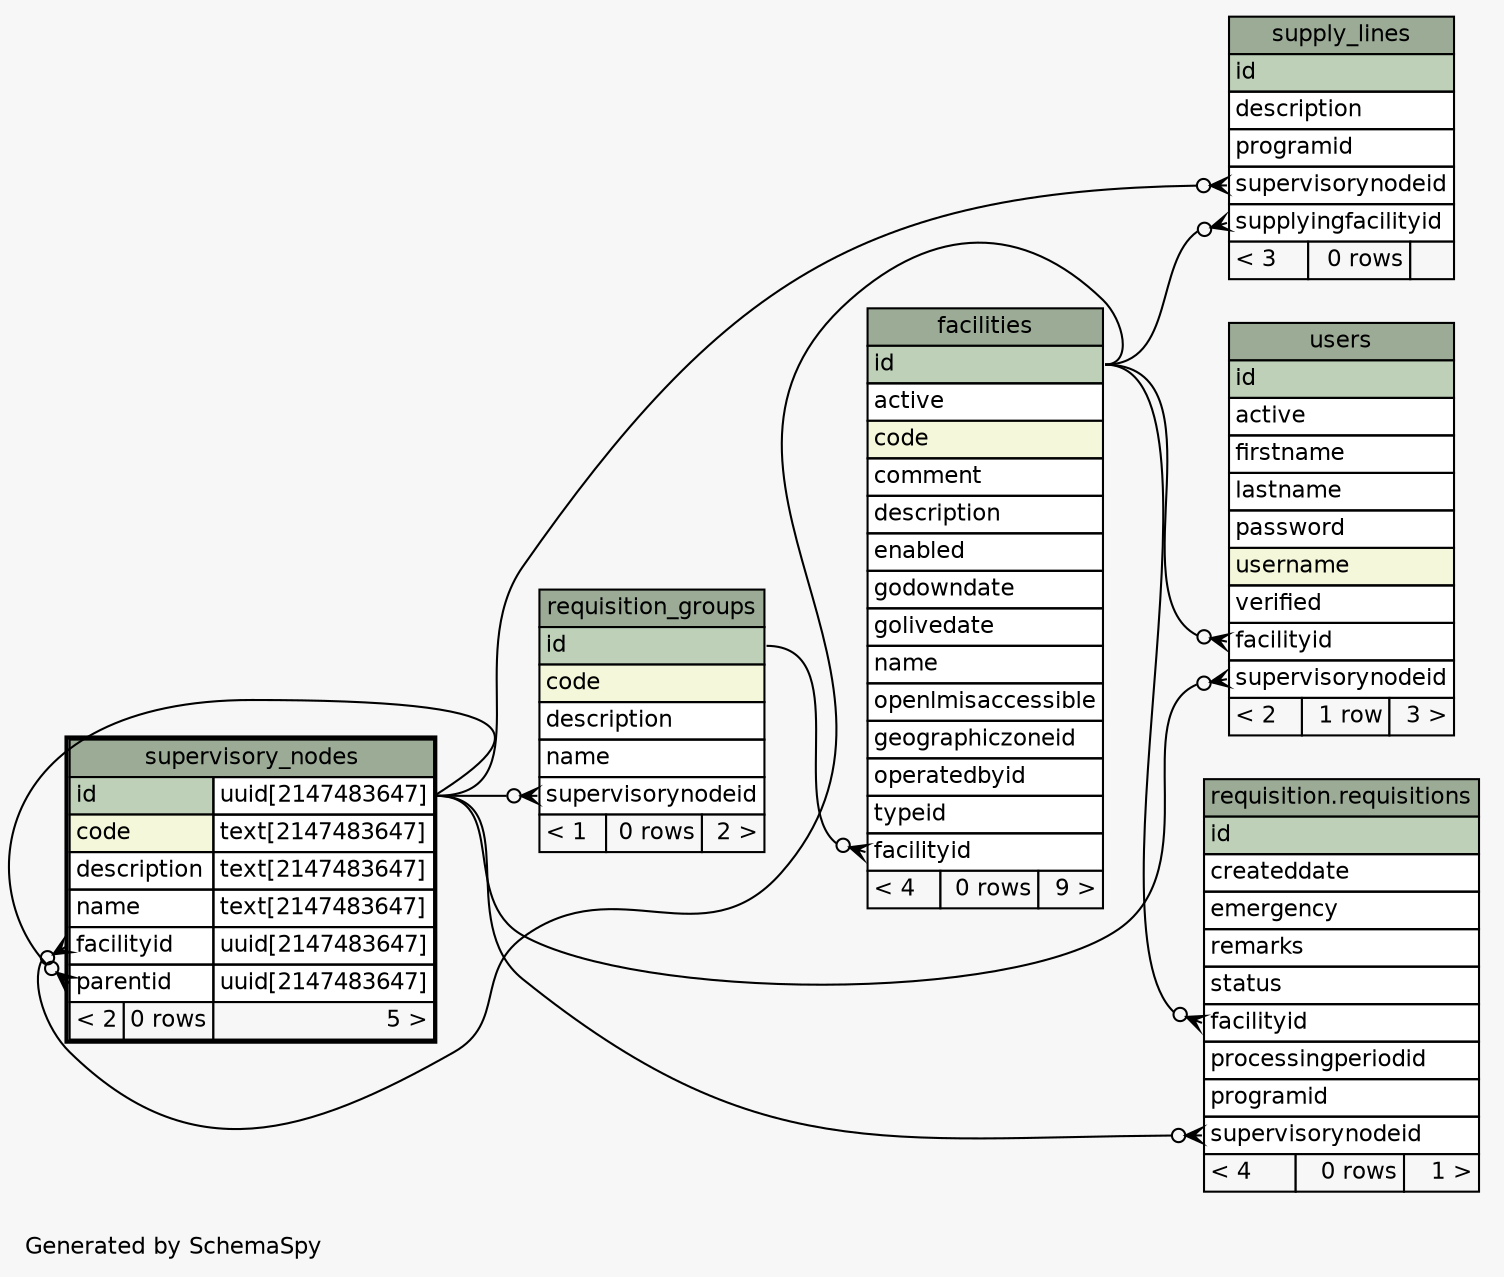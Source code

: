 // dot 2.38.0 on Linux 4.1.17-22.30.amzn1.x86_64
// SchemaSpy rev 590
digraph "oneDegreeRelationshipsDiagram" {
  graph [
    rankdir="RL"
    bgcolor="#f7f7f7"
    label="\nGenerated by SchemaSpy"
    labeljust="l"
    nodesep="0.18"
    ranksep="0.46"
    fontname="Helvetica"
    fontsize="11"
  ];
  node [
    fontname="Helvetica"
    fontsize="11"
    shape="plaintext"
  ];
  edge [
    arrowsize="0.8"
  ];
  "facilities":"facilityid":w -> "requisition_groups":"id":e [arrowhead=none dir=back arrowtail=crowodot];
  "requisition_groups":"supervisorynodeid":w -> "supervisory_nodes":"id.type":e [arrowhead=none dir=back arrowtail=crowodot];
  "requisition.requisitions":"facilityid":w -> "facilities":"id":e [arrowhead=none dir=back arrowtail=crowodot];
  "requisition.requisitions":"supervisorynodeid":w -> "supervisory_nodes":"id.type":e [arrowhead=none dir=back arrowtail=crowodot];
  "supervisory_nodes":"facilityid":w -> "facilities":"id":e [arrowhead=none dir=back arrowtail=crowodot];
  "supervisory_nodes":"parentid":w -> "supervisory_nodes":"id.type":e [arrowhead=none dir=back arrowtail=crowodot];
  "supply_lines":"supervisorynodeid":w -> "supervisory_nodes":"id.type":e [arrowhead=none dir=back arrowtail=crowodot];
  "supply_lines":"supplyingfacilityid":w -> "facilities":"id":e [arrowhead=none dir=back arrowtail=crowodot];
  "users":"facilityid":w -> "facilities":"id":e [arrowhead=none dir=back arrowtail=crowodot];
  "users":"supervisorynodeid":w -> "supervisory_nodes":"id.type":e [arrowhead=none dir=back arrowtail=crowodot];
  "facilities" [
    label=<
    <TABLE BORDER="0" CELLBORDER="1" CELLSPACING="0" BGCOLOR="#ffffff">
      <TR><TD COLSPAN="3" BGCOLOR="#9bab96" ALIGN="CENTER">facilities</TD></TR>
      <TR><TD PORT="id" COLSPAN="3" BGCOLOR="#bed1b8" ALIGN="LEFT">id</TD></TR>
      <TR><TD PORT="active" COLSPAN="3" ALIGN="LEFT">active</TD></TR>
      <TR><TD PORT="code" COLSPAN="3" BGCOLOR="#f4f7da" ALIGN="LEFT">code</TD></TR>
      <TR><TD PORT="comment" COLSPAN="3" ALIGN="LEFT">comment</TD></TR>
      <TR><TD PORT="description" COLSPAN="3" ALIGN="LEFT">description</TD></TR>
      <TR><TD PORT="enabled" COLSPAN="3" ALIGN="LEFT">enabled</TD></TR>
      <TR><TD PORT="godowndate" COLSPAN="3" ALIGN="LEFT">godowndate</TD></TR>
      <TR><TD PORT="golivedate" COLSPAN="3" ALIGN="LEFT">golivedate</TD></TR>
      <TR><TD PORT="name" COLSPAN="3" ALIGN="LEFT">name</TD></TR>
      <TR><TD PORT="openlmisaccessible" COLSPAN="3" ALIGN="LEFT">openlmisaccessible</TD></TR>
      <TR><TD PORT="geographiczoneid" COLSPAN="3" ALIGN="LEFT">geographiczoneid</TD></TR>
      <TR><TD PORT="operatedbyid" COLSPAN="3" ALIGN="LEFT">operatedbyid</TD></TR>
      <TR><TD PORT="typeid" COLSPAN="3" ALIGN="LEFT">typeid</TD></TR>
      <TR><TD PORT="facilityid" COLSPAN="3" ALIGN="LEFT">facilityid</TD></TR>
      <TR><TD ALIGN="LEFT" BGCOLOR="#f7f7f7">&lt; 4</TD><TD ALIGN="RIGHT" BGCOLOR="#f7f7f7">0 rows</TD><TD ALIGN="RIGHT" BGCOLOR="#f7f7f7">9 &gt;</TD></TR>
    </TABLE>>
    URL="facilities.html"
    tooltip="facilities"
  ];
  "requisition_groups" [
    label=<
    <TABLE BORDER="0" CELLBORDER="1" CELLSPACING="0" BGCOLOR="#ffffff">
      <TR><TD COLSPAN="3" BGCOLOR="#9bab96" ALIGN="CENTER">requisition_groups</TD></TR>
      <TR><TD PORT="id" COLSPAN="3" BGCOLOR="#bed1b8" ALIGN="LEFT">id</TD></TR>
      <TR><TD PORT="code" COLSPAN="3" BGCOLOR="#f4f7da" ALIGN="LEFT">code</TD></TR>
      <TR><TD PORT="description" COLSPAN="3" ALIGN="LEFT">description</TD></TR>
      <TR><TD PORT="name" COLSPAN="3" ALIGN="LEFT">name</TD></TR>
      <TR><TD PORT="supervisorynodeid" COLSPAN="3" ALIGN="LEFT">supervisorynodeid</TD></TR>
      <TR><TD ALIGN="LEFT" BGCOLOR="#f7f7f7">&lt; 1</TD><TD ALIGN="RIGHT" BGCOLOR="#f7f7f7">0 rows</TD><TD ALIGN="RIGHT" BGCOLOR="#f7f7f7">2 &gt;</TD></TR>
    </TABLE>>
    URL="requisition_groups.html"
    tooltip="requisition_groups"
  ];
  "requisition.requisitions" [
    label=<
    <TABLE BORDER="0" CELLBORDER="1" CELLSPACING="0" BGCOLOR="#ffffff">
      <TR><TD COLSPAN="3" BGCOLOR="#9bab96" ALIGN="CENTER">requisition.requisitions</TD></TR>
      <TR><TD PORT="id" COLSPAN="3" BGCOLOR="#bed1b8" ALIGN="LEFT">id</TD></TR>
      <TR><TD PORT="createddate" COLSPAN="3" ALIGN="LEFT">createddate</TD></TR>
      <TR><TD PORT="emergency" COLSPAN="3" ALIGN="LEFT">emergency</TD></TR>
      <TR><TD PORT="remarks" COLSPAN="3" ALIGN="LEFT">remarks</TD></TR>
      <TR><TD PORT="status" COLSPAN="3" ALIGN="LEFT">status</TD></TR>
      <TR><TD PORT="facilityid" COLSPAN="3" ALIGN="LEFT">facilityid</TD></TR>
      <TR><TD PORT="processingperiodid" COLSPAN="3" ALIGN="LEFT">processingperiodid</TD></TR>
      <TR><TD PORT="programid" COLSPAN="3" ALIGN="LEFT">programid</TD></TR>
      <TR><TD PORT="supervisorynodeid" COLSPAN="3" ALIGN="LEFT">supervisorynodeid</TD></TR>
      <TR><TD ALIGN="LEFT" BGCOLOR="#f7f7f7">&lt; 4</TD><TD ALIGN="RIGHT" BGCOLOR="#f7f7f7">0 rows</TD><TD ALIGN="RIGHT" BGCOLOR="#f7f7f7">1 &gt;</TD></TR>
    </TABLE>>
    URL="../../requisition/tables/requisitions.html"
    tooltip="requisition.requisitions"
  ];
  "supervisory_nodes" [
    label=<
    <TABLE BORDER="2" CELLBORDER="1" CELLSPACING="0" BGCOLOR="#ffffff">
      <TR><TD COLSPAN="3" BGCOLOR="#9bab96" ALIGN="CENTER">supervisory_nodes</TD></TR>
      <TR><TD PORT="id" COLSPAN="2" BGCOLOR="#bed1b8" ALIGN="LEFT">id</TD><TD PORT="id.type" ALIGN="LEFT">uuid[2147483647]</TD></TR>
      <TR><TD PORT="code" COLSPAN="2" BGCOLOR="#f4f7da" ALIGN="LEFT">code</TD><TD PORT="code.type" ALIGN="LEFT">text[2147483647]</TD></TR>
      <TR><TD PORT="description" COLSPAN="2" ALIGN="LEFT">description</TD><TD PORT="description.type" ALIGN="LEFT">text[2147483647]</TD></TR>
      <TR><TD PORT="name" COLSPAN="2" ALIGN="LEFT">name</TD><TD PORT="name.type" ALIGN="LEFT">text[2147483647]</TD></TR>
      <TR><TD PORT="facilityid" COLSPAN="2" ALIGN="LEFT">facilityid</TD><TD PORT="facilityid.type" ALIGN="LEFT">uuid[2147483647]</TD></TR>
      <TR><TD PORT="parentid" COLSPAN="2" ALIGN="LEFT">parentid</TD><TD PORT="parentid.type" ALIGN="LEFT">uuid[2147483647]</TD></TR>
      <TR><TD ALIGN="LEFT" BGCOLOR="#f7f7f7">&lt; 2</TD><TD ALIGN="RIGHT" BGCOLOR="#f7f7f7">0 rows</TD><TD ALIGN="RIGHT" BGCOLOR="#f7f7f7">5 &gt;</TD></TR>
    </TABLE>>
    URL="supervisory_nodes.html"
    tooltip="supervisory_nodes"
  ];
  "supply_lines" [
    label=<
    <TABLE BORDER="0" CELLBORDER="1" CELLSPACING="0" BGCOLOR="#ffffff">
      <TR><TD COLSPAN="3" BGCOLOR="#9bab96" ALIGN="CENTER">supply_lines</TD></TR>
      <TR><TD PORT="id" COLSPAN="3" BGCOLOR="#bed1b8" ALIGN="LEFT">id</TD></TR>
      <TR><TD PORT="description" COLSPAN="3" ALIGN="LEFT">description</TD></TR>
      <TR><TD PORT="programid" COLSPAN="3" ALIGN="LEFT">programid</TD></TR>
      <TR><TD PORT="supervisorynodeid" COLSPAN="3" ALIGN="LEFT">supervisorynodeid</TD></TR>
      <TR><TD PORT="supplyingfacilityid" COLSPAN="3" ALIGN="LEFT">supplyingfacilityid</TD></TR>
      <TR><TD ALIGN="LEFT" BGCOLOR="#f7f7f7">&lt; 3</TD><TD ALIGN="RIGHT" BGCOLOR="#f7f7f7">0 rows</TD><TD ALIGN="RIGHT" BGCOLOR="#f7f7f7">  </TD></TR>
    </TABLE>>
    URL="supply_lines.html"
    tooltip="supply_lines"
  ];
  "users" [
    label=<
    <TABLE BORDER="0" CELLBORDER="1" CELLSPACING="0" BGCOLOR="#ffffff">
      <TR><TD COLSPAN="3" BGCOLOR="#9bab96" ALIGN="CENTER">users</TD></TR>
      <TR><TD PORT="id" COLSPAN="3" BGCOLOR="#bed1b8" ALIGN="LEFT">id</TD></TR>
      <TR><TD PORT="active" COLSPAN="3" ALIGN="LEFT">active</TD></TR>
      <TR><TD PORT="firstname" COLSPAN="3" ALIGN="LEFT">firstname</TD></TR>
      <TR><TD PORT="lastname" COLSPAN="3" ALIGN="LEFT">lastname</TD></TR>
      <TR><TD PORT="password" COLSPAN="3" ALIGN="LEFT">password</TD></TR>
      <TR><TD PORT="username" COLSPAN="3" BGCOLOR="#f4f7da" ALIGN="LEFT">username</TD></TR>
      <TR><TD PORT="verified" COLSPAN="3" ALIGN="LEFT">verified</TD></TR>
      <TR><TD PORT="facilityid" COLSPAN="3" ALIGN="LEFT">facilityid</TD></TR>
      <TR><TD PORT="supervisorynodeid" COLSPAN="3" ALIGN="LEFT">supervisorynodeid</TD></TR>
      <TR><TD ALIGN="LEFT" BGCOLOR="#f7f7f7">&lt; 2</TD><TD ALIGN="RIGHT" BGCOLOR="#f7f7f7">1 row</TD><TD ALIGN="RIGHT" BGCOLOR="#f7f7f7">3 &gt;</TD></TR>
    </TABLE>>
    URL="users.html"
    tooltip="users"
  ];
}
